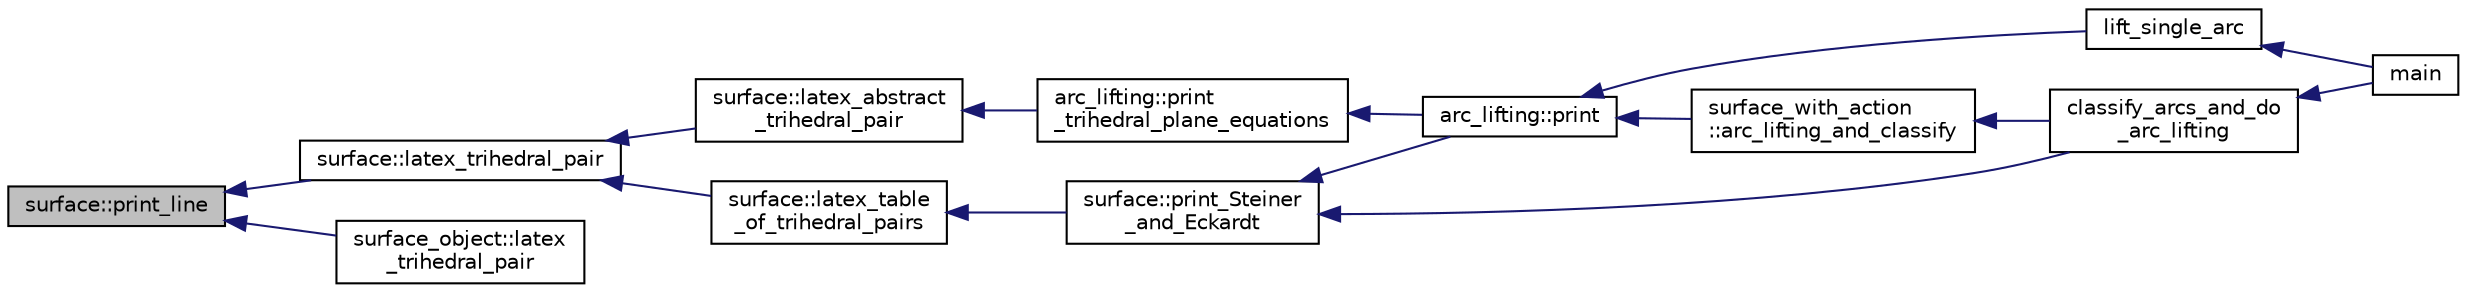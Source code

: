 digraph "surface::print_line"
{
  edge [fontname="Helvetica",fontsize="10",labelfontname="Helvetica",labelfontsize="10"];
  node [fontname="Helvetica",fontsize="10",shape=record];
  rankdir="LR";
  Node4790 [label="surface::print_line",height=0.2,width=0.4,color="black", fillcolor="grey75", style="filled", fontcolor="black"];
  Node4790 -> Node4791 [dir="back",color="midnightblue",fontsize="10",style="solid",fontname="Helvetica"];
  Node4791 [label="surface::latex_trihedral_pair",height=0.2,width=0.4,color="black", fillcolor="white", style="filled",URL="$d5/d88/classsurface.html#af05aa0ba4420eee9f859ac13010137ac"];
  Node4791 -> Node4792 [dir="back",color="midnightblue",fontsize="10",style="solid",fontname="Helvetica"];
  Node4792 [label="surface::latex_abstract\l_trihedral_pair",height=0.2,width=0.4,color="black", fillcolor="white", style="filled",URL="$d5/d88/classsurface.html#a67161b031df3fdd60989e73ec3a9213e"];
  Node4792 -> Node4793 [dir="back",color="midnightblue",fontsize="10",style="solid",fontname="Helvetica"];
  Node4793 [label="arc_lifting::print\l_trihedral_plane_equations",height=0.2,width=0.4,color="black", fillcolor="white", style="filled",URL="$dc/db7/classarc__lifting.html#a0891242257251ca92491d6b9192645c6"];
  Node4793 -> Node4794 [dir="back",color="midnightblue",fontsize="10",style="solid",fontname="Helvetica"];
  Node4794 [label="arc_lifting::print",height=0.2,width=0.4,color="black", fillcolor="white", style="filled",URL="$dc/db7/classarc__lifting.html#ae1609cb80720bc005f0fc3ea65150185"];
  Node4794 -> Node4795 [dir="back",color="midnightblue",fontsize="10",style="solid",fontname="Helvetica"];
  Node4795 [label="lift_single_arc",height=0.2,width=0.4,color="black", fillcolor="white", style="filled",URL="$d6/dc3/arc__lifting__main_8_c.html#a0bdc148f70112959722a40cf9758d54b"];
  Node4795 -> Node4796 [dir="back",color="midnightblue",fontsize="10",style="solid",fontname="Helvetica"];
  Node4796 [label="main",height=0.2,width=0.4,color="black", fillcolor="white", style="filled",URL="$d6/dc3/arc__lifting__main_8_c.html#a217dbf8b442f20279ea00b898af96f52"];
  Node4794 -> Node4797 [dir="back",color="midnightblue",fontsize="10",style="solid",fontname="Helvetica"];
  Node4797 [label="surface_with_action\l::arc_lifting_and_classify",height=0.2,width=0.4,color="black", fillcolor="white", style="filled",URL="$d8/df9/classsurface__with__action.html#a62a3948f830c59e09ef94937650a07a4"];
  Node4797 -> Node4798 [dir="back",color="midnightblue",fontsize="10",style="solid",fontname="Helvetica"];
  Node4798 [label="classify_arcs_and_do\l_arc_lifting",height=0.2,width=0.4,color="black", fillcolor="white", style="filled",URL="$d6/dc3/arc__lifting__main_8_c.html#afdd7be16f16b8c71e9a72fe5f6a0b59c"];
  Node4798 -> Node4796 [dir="back",color="midnightblue",fontsize="10",style="solid",fontname="Helvetica"];
  Node4791 -> Node4799 [dir="back",color="midnightblue",fontsize="10",style="solid",fontname="Helvetica"];
  Node4799 [label="surface::latex_table\l_of_trihedral_pairs",height=0.2,width=0.4,color="black", fillcolor="white", style="filled",URL="$d5/d88/classsurface.html#a4bf576800eeba169776d5c199a836cd4"];
  Node4799 -> Node4800 [dir="back",color="midnightblue",fontsize="10",style="solid",fontname="Helvetica"];
  Node4800 [label="surface::print_Steiner\l_and_Eckardt",height=0.2,width=0.4,color="black", fillcolor="white", style="filled",URL="$d5/d88/classsurface.html#ab67446d49aa095b11b6aac17091a846f"];
  Node4800 -> Node4798 [dir="back",color="midnightblue",fontsize="10",style="solid",fontname="Helvetica"];
  Node4800 -> Node4794 [dir="back",color="midnightblue",fontsize="10",style="solid",fontname="Helvetica"];
  Node4790 -> Node4801 [dir="back",color="midnightblue",fontsize="10",style="solid",fontname="Helvetica"];
  Node4801 [label="surface_object::latex\l_trihedral_pair",height=0.2,width=0.4,color="black", fillcolor="white", style="filled",URL="$df/df8/classsurface__object.html#a6a117ddae3e964180e05e39c836c80f9"];
}
